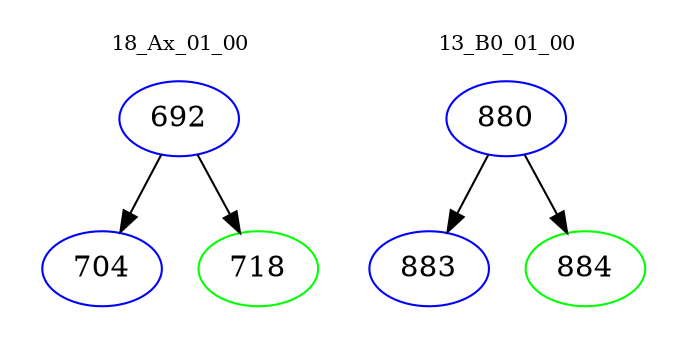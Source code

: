digraph{
subgraph cluster_0 {
color = white
label = "18_Ax_01_00";
fontsize=10;
T0_692 [label="692", color="blue"]
T0_692 -> T0_704 [color="black"]
T0_704 [label="704", color="blue"]
T0_692 -> T0_718 [color="black"]
T0_718 [label="718", color="green"]
}
subgraph cluster_1 {
color = white
label = "13_B0_01_00";
fontsize=10;
T1_880 [label="880", color="blue"]
T1_880 -> T1_883 [color="black"]
T1_883 [label="883", color="blue"]
T1_880 -> T1_884 [color="black"]
T1_884 [label="884", color="green"]
}
}
